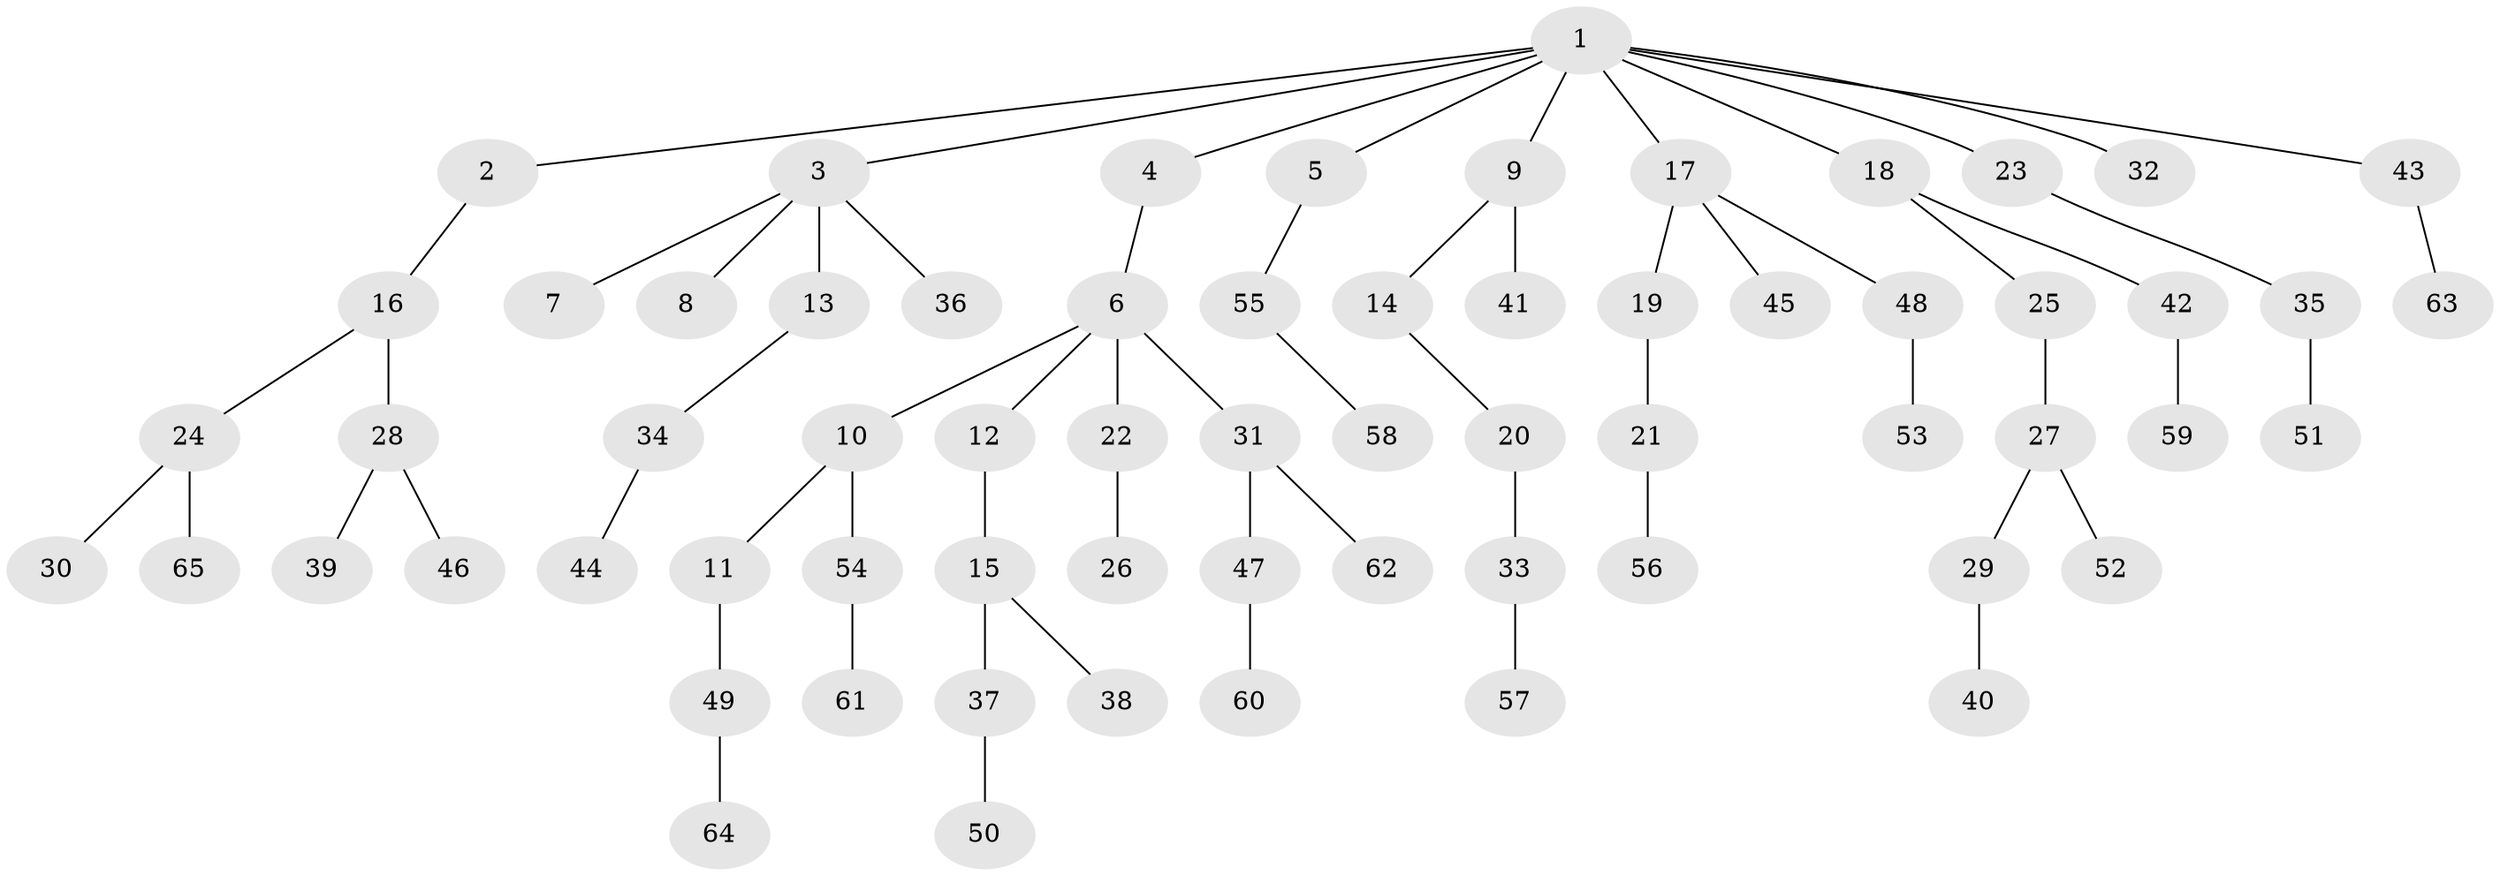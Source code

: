 // Generated by graph-tools (version 1.1) at 2025/02/03/09/25 03:02:27]
// undirected, 65 vertices, 64 edges
graph export_dot {
graph [start="1"]
  node [color=gray90,style=filled];
  1;
  2;
  3;
  4;
  5;
  6;
  7;
  8;
  9;
  10;
  11;
  12;
  13;
  14;
  15;
  16;
  17;
  18;
  19;
  20;
  21;
  22;
  23;
  24;
  25;
  26;
  27;
  28;
  29;
  30;
  31;
  32;
  33;
  34;
  35;
  36;
  37;
  38;
  39;
  40;
  41;
  42;
  43;
  44;
  45;
  46;
  47;
  48;
  49;
  50;
  51;
  52;
  53;
  54;
  55;
  56;
  57;
  58;
  59;
  60;
  61;
  62;
  63;
  64;
  65;
  1 -- 2;
  1 -- 3;
  1 -- 4;
  1 -- 5;
  1 -- 9;
  1 -- 17;
  1 -- 18;
  1 -- 23;
  1 -- 32;
  1 -- 43;
  2 -- 16;
  3 -- 7;
  3 -- 8;
  3 -- 13;
  3 -- 36;
  4 -- 6;
  5 -- 55;
  6 -- 10;
  6 -- 12;
  6 -- 22;
  6 -- 31;
  9 -- 14;
  9 -- 41;
  10 -- 11;
  10 -- 54;
  11 -- 49;
  12 -- 15;
  13 -- 34;
  14 -- 20;
  15 -- 37;
  15 -- 38;
  16 -- 24;
  16 -- 28;
  17 -- 19;
  17 -- 45;
  17 -- 48;
  18 -- 25;
  18 -- 42;
  19 -- 21;
  20 -- 33;
  21 -- 56;
  22 -- 26;
  23 -- 35;
  24 -- 30;
  24 -- 65;
  25 -- 27;
  27 -- 29;
  27 -- 52;
  28 -- 39;
  28 -- 46;
  29 -- 40;
  31 -- 47;
  31 -- 62;
  33 -- 57;
  34 -- 44;
  35 -- 51;
  37 -- 50;
  42 -- 59;
  43 -- 63;
  47 -- 60;
  48 -- 53;
  49 -- 64;
  54 -- 61;
  55 -- 58;
}
